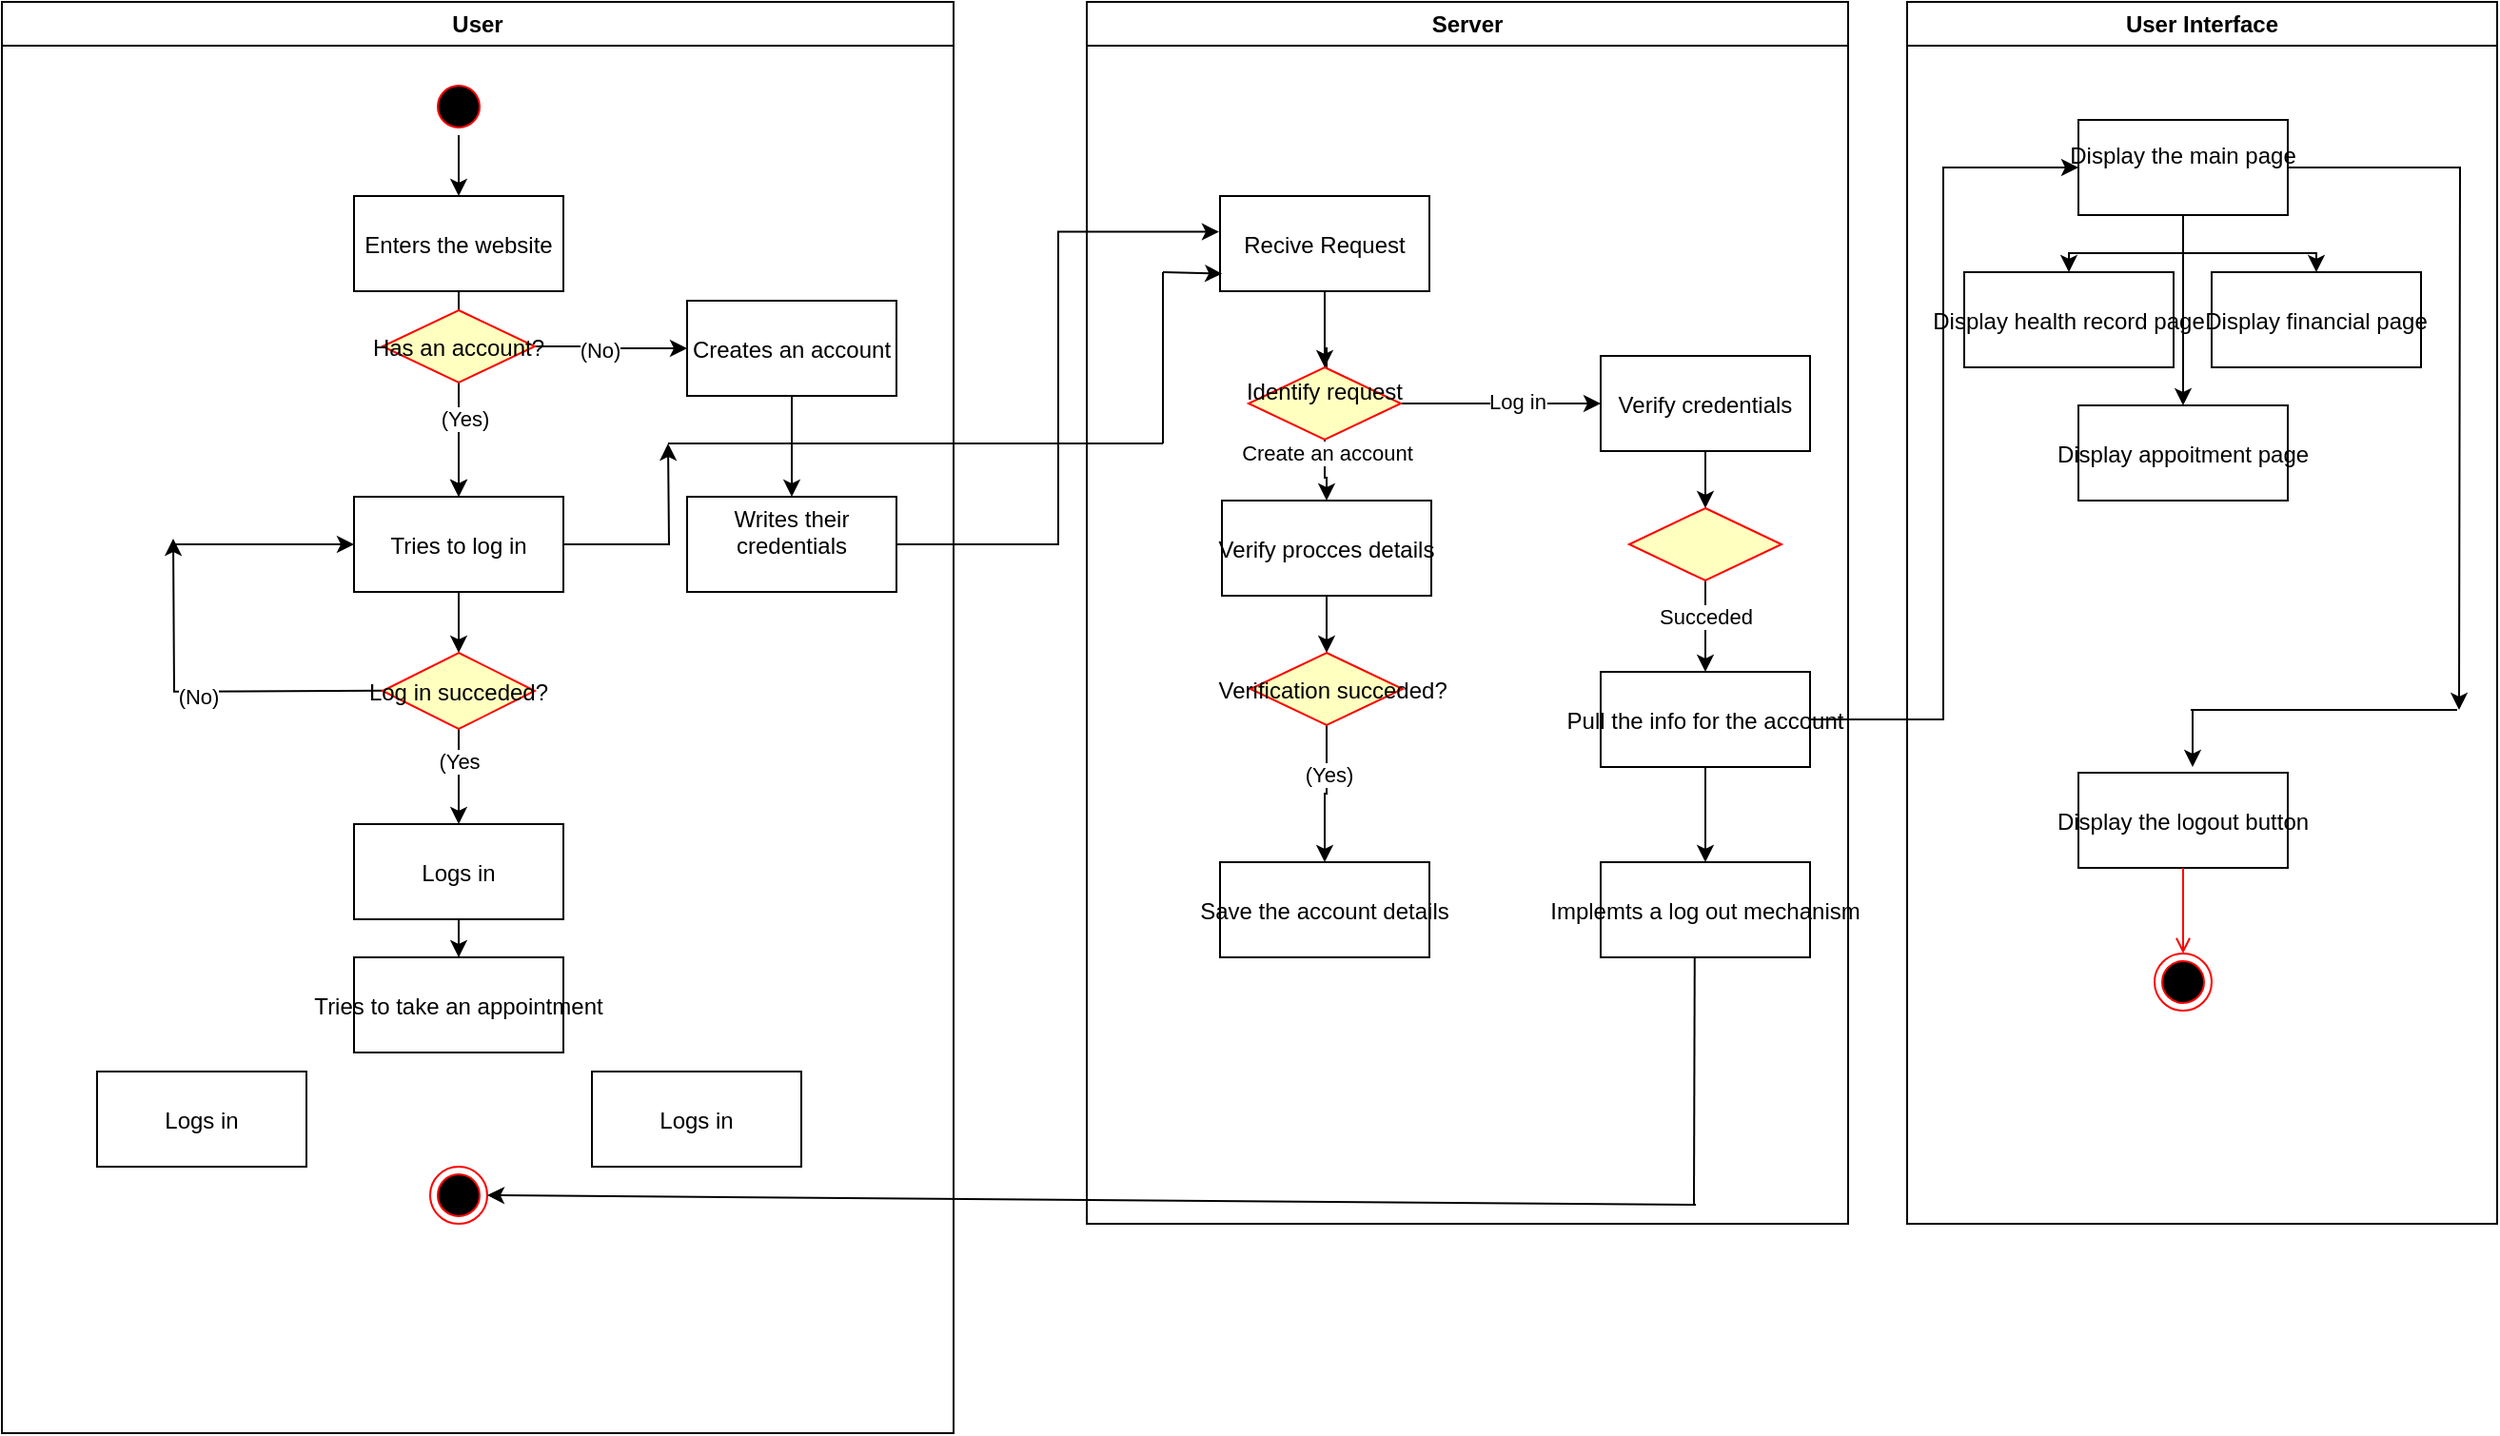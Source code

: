 <mxfile version="22.1.3" type="github" pages="2">
  <diagram name="Page-1" id="e7e014a7-5840-1c2e-5031-d8a46d1fe8dd">
    <mxGraphModel dx="2603" dy="774" grid="1" gridSize="10" guides="1" tooltips="1" connect="1" arrows="1" fold="1" page="1" pageScale="1" pageWidth="1169" pageHeight="826" background="none" math="0" shadow="0">
      <root>
        <mxCell id="0" />
        <mxCell id="1" parent="0" />
        <mxCell id="2" value="User" style="swimlane;whiteSpace=wrap" parent="1" vertex="1">
          <mxGeometry x="-170" y="128" width="500" height="752" as="geometry" />
        </mxCell>
        <mxCell id="_ZR7o_LOtNJtk-iY4hDg-44" style="edgeStyle=orthogonalEdgeStyle;rounded=0;orthogonalLoop=1;jettySize=auto;html=1;entryX=0.5;entryY=0;entryDx=0;entryDy=0;" edge="1" parent="2" source="5" target="_ZR7o_LOtNJtk-iY4hDg-42">
          <mxGeometry relative="1" as="geometry" />
        </mxCell>
        <mxCell id="5" value="" style="ellipse;shape=startState;fillColor=#000000;strokeColor=#ff0000;" parent="2" vertex="1">
          <mxGeometry x="225" y="40" width="30" height="30" as="geometry" />
        </mxCell>
        <mxCell id="_ZR7o_LOtNJtk-iY4hDg-49" value="" style="edgeStyle=orthogonalEdgeStyle;rounded=0;orthogonalLoop=1;jettySize=auto;html=1;" edge="1" parent="2" source="_ZR7o_LOtNJtk-iY4hDg-42" target="_ZR7o_LOtNJtk-iY4hDg-46">
          <mxGeometry relative="1" as="geometry" />
        </mxCell>
        <mxCell id="_ZR7o_LOtNJtk-iY4hDg-42" value="Enters the website" style="" vertex="1" parent="2">
          <mxGeometry x="185" y="102" width="110" height="50" as="geometry" />
        </mxCell>
        <mxCell id="_ZR7o_LOtNJtk-iY4hDg-48" value="" style="edgeStyle=orthogonalEdgeStyle;rounded=0;orthogonalLoop=1;jettySize=auto;html=1;" edge="1" parent="2" source="_ZR7o_LOtNJtk-iY4hDg-45" target="_ZR7o_LOtNJtk-iY4hDg-46">
          <mxGeometry relative="1" as="geometry" />
        </mxCell>
        <mxCell id="_ZR7o_LOtNJtk-iY4hDg-53" value="(Yes)" style="edgeLabel;html=1;align=center;verticalAlign=middle;resizable=0;points=[];" vertex="1" connectable="0" parent="_ZR7o_LOtNJtk-iY4hDg-48">
          <mxGeometry x="-0.381" y="3" relative="1" as="geometry">
            <mxPoint as="offset" />
          </mxGeometry>
        </mxCell>
        <mxCell id="_ZR7o_LOtNJtk-iY4hDg-51" value="" style="edgeStyle=orthogonalEdgeStyle;rounded=0;orthogonalLoop=1;jettySize=auto;html=1;" edge="1" parent="2" source="_ZR7o_LOtNJtk-iY4hDg-45" target="_ZR7o_LOtNJtk-iY4hDg-50">
          <mxGeometry relative="1" as="geometry" />
        </mxCell>
        <mxCell id="_ZR7o_LOtNJtk-iY4hDg-52" value="(No)" style="edgeLabel;html=1;align=center;verticalAlign=middle;resizable=0;points=[];" vertex="1" connectable="0" parent="_ZR7o_LOtNJtk-iY4hDg-51">
          <mxGeometry x="-0.156" y="-2" relative="1" as="geometry">
            <mxPoint as="offset" />
          </mxGeometry>
        </mxCell>
        <mxCell id="_ZR7o_LOtNJtk-iY4hDg-45" value="Has an account?" style="rhombus;fillColor=#ffffc0;strokeColor=#ff0000;" vertex="1" parent="2">
          <mxGeometry x="200" y="162" width="80" height="38" as="geometry" />
        </mxCell>
        <mxCell id="_ZR7o_LOtNJtk-iY4hDg-58" value="" style="edgeStyle=orthogonalEdgeStyle;rounded=0;orthogonalLoop=1;jettySize=auto;html=1;" edge="1" parent="2" source="_ZR7o_LOtNJtk-iY4hDg-46">
          <mxGeometry relative="1" as="geometry">
            <mxPoint x="240.0" y="342" as="targetPoint" />
          </mxGeometry>
        </mxCell>
        <mxCell id="_ZR7o_LOtNJtk-iY4hDg-133" style="edgeStyle=orthogonalEdgeStyle;rounded=0;orthogonalLoop=1;jettySize=auto;html=1;" edge="1" parent="2" source="_ZR7o_LOtNJtk-iY4hDg-46">
          <mxGeometry relative="1" as="geometry">
            <mxPoint x="350" y="232" as="targetPoint" />
          </mxGeometry>
        </mxCell>
        <mxCell id="_ZR7o_LOtNJtk-iY4hDg-46" value="Tries to log in" style="" vertex="1" parent="2">
          <mxGeometry x="185" y="260" width="110" height="50" as="geometry" />
        </mxCell>
        <mxCell id="_ZR7o_LOtNJtk-iY4hDg-55" value="" style="edgeStyle=orthogonalEdgeStyle;rounded=0;orthogonalLoop=1;jettySize=auto;html=1;" edge="1" parent="2" source="_ZR7o_LOtNJtk-iY4hDg-50" target="_ZR7o_LOtNJtk-iY4hDg-54">
          <mxGeometry relative="1" as="geometry" />
        </mxCell>
        <mxCell id="_ZR7o_LOtNJtk-iY4hDg-50" value="Creates an account" style="" vertex="1" parent="2">
          <mxGeometry x="360" y="157" width="110" height="50" as="geometry" />
        </mxCell>
        <mxCell id="_ZR7o_LOtNJtk-iY4hDg-54" value="Writes their &#xa;credentials&#xa;" style="" vertex="1" parent="2">
          <mxGeometry x="360" y="260" width="110" height="50" as="geometry" />
        </mxCell>
        <mxCell id="_ZR7o_LOtNJtk-iY4hDg-76" value="" style="edgeStyle=orthogonalEdgeStyle;rounded=0;orthogonalLoop=1;jettySize=auto;html=1;" edge="1" parent="2">
          <mxGeometry relative="1" as="geometry">
            <mxPoint x="200" y="361.86" as="sourcePoint" />
            <mxPoint x="90" y="282" as="targetPoint" />
          </mxGeometry>
        </mxCell>
        <mxCell id="_ZR7o_LOtNJtk-iY4hDg-77" value="&lt;div&gt;(No)&lt;/div&gt;" style="edgeLabel;html=1;align=center;verticalAlign=middle;resizable=0;points=[];" vertex="1" connectable="0" parent="_ZR7o_LOtNJtk-iY4hDg-76">
          <mxGeometry x="0.022" y="2" relative="1" as="geometry">
            <mxPoint as="offset" />
          </mxGeometry>
        </mxCell>
        <mxCell id="_ZR7o_LOtNJtk-iY4hDg-79" value="" style="edgeStyle=orthogonalEdgeStyle;rounded=0;orthogonalLoop=1;jettySize=auto;html=1;" edge="1" parent="2" source="_ZR7o_LOtNJtk-iY4hDg-56" target="_ZR7o_LOtNJtk-iY4hDg-78">
          <mxGeometry relative="1" as="geometry" />
        </mxCell>
        <mxCell id="_ZR7o_LOtNJtk-iY4hDg-80" value="(Yes" style="edgeLabel;html=1;align=center;verticalAlign=middle;resizable=0;points=[];" vertex="1" connectable="0" parent="_ZR7o_LOtNJtk-iY4hDg-79">
          <mxGeometry x="-0.333" relative="1" as="geometry">
            <mxPoint as="offset" />
          </mxGeometry>
        </mxCell>
        <mxCell id="_ZR7o_LOtNJtk-iY4hDg-56" value="Log in succeded?" style="rhombus;fillColor=#ffffc0;strokeColor=#ff0000;" vertex="1" parent="2">
          <mxGeometry x="200" y="342" width="80" height="40" as="geometry" />
        </mxCell>
        <mxCell id="dsa4blcBaCY40WjxuHyl-46" value="" style="edgeStyle=orthogonalEdgeStyle;rounded=0;orthogonalLoop=1;jettySize=auto;html=1;" edge="1" parent="2" source="_ZR7o_LOtNJtk-iY4hDg-78" target="dsa4blcBaCY40WjxuHyl-43">
          <mxGeometry relative="1" as="geometry" />
        </mxCell>
        <mxCell id="_ZR7o_LOtNJtk-iY4hDg-78" value="Logs in" style="" vertex="1" parent="2">
          <mxGeometry x="185" y="432" width="110" height="50" as="geometry" />
        </mxCell>
        <mxCell id="_ZR7o_LOtNJtk-iY4hDg-88" value="" style="ellipse;shape=endState;fillColor=#000000;strokeColor=#ff0000" vertex="1" parent="2">
          <mxGeometry x="225" y="612" width="30" height="30" as="geometry" />
        </mxCell>
        <mxCell id="dsa4blcBaCY40WjxuHyl-44" value="Logs in" style="" vertex="1" parent="2">
          <mxGeometry x="310" y="562" width="110" height="50" as="geometry" />
        </mxCell>
        <mxCell id="dsa4blcBaCY40WjxuHyl-45" value="Logs in" style="" vertex="1" parent="2">
          <mxGeometry x="50" y="562" width="110" height="50" as="geometry" />
        </mxCell>
        <mxCell id="dsa4blcBaCY40WjxuHyl-43" value="Tries to take an appointment" style="" vertex="1" parent="2">
          <mxGeometry x="185" y="502" width="110" height="50" as="geometry" />
        </mxCell>
        <mxCell id="3" value="Server" style="swimlane;whiteSpace=wrap" parent="1" vertex="1">
          <mxGeometry x="400" y="128" width="400" height="642" as="geometry" />
        </mxCell>
        <mxCell id="_ZR7o_LOtNJtk-iY4hDg-93" value="" style="edgeStyle=orthogonalEdgeStyle;rounded=0;orthogonalLoop=1;jettySize=auto;html=1;" edge="1" parent="3" source="_ZR7o_LOtNJtk-iY4hDg-95">
          <mxGeometry relative="1" as="geometry">
            <mxPoint x="125" y="217" as="targetPoint" />
            <Array as="points">
              <mxPoint x="125" y="182" />
              <mxPoint x="126" y="182" />
              <mxPoint x="126" y="217" />
            </Array>
          </mxGeometry>
        </mxCell>
        <mxCell id="_ZR7o_LOtNJtk-iY4hDg-90" value="Recive Request" style="" vertex="1" parent="3">
          <mxGeometry x="70" y="102" width="110" height="50" as="geometry" />
        </mxCell>
        <mxCell id="_ZR7o_LOtNJtk-iY4hDg-96" value="" style="edgeStyle=orthogonalEdgeStyle;rounded=0;orthogonalLoop=1;jettySize=auto;html=1;" edge="1" parent="3" source="_ZR7o_LOtNJtk-iY4hDg-90" target="_ZR7o_LOtNJtk-iY4hDg-95">
          <mxGeometry relative="1" as="geometry">
            <mxPoint x="515" y="280" as="sourcePoint" />
            <mxPoint x="515" y="345" as="targetPoint" />
            <Array as="points" />
          </mxGeometry>
        </mxCell>
        <mxCell id="_ZR7o_LOtNJtk-iY4hDg-99" value="" style="edgeStyle=orthogonalEdgeStyle;rounded=0;orthogonalLoop=1;jettySize=auto;html=1;" edge="1" parent="3" source="_ZR7o_LOtNJtk-iY4hDg-95" target="_ZR7o_LOtNJtk-iY4hDg-98">
          <mxGeometry relative="1" as="geometry" />
        </mxCell>
        <mxCell id="_ZR7o_LOtNJtk-iY4hDg-101" value="Create an account" style="edgeLabel;html=1;align=center;verticalAlign=middle;resizable=0;points=[];" vertex="1" connectable="0" parent="_ZR7o_LOtNJtk-iY4hDg-99">
          <mxGeometry x="-0.597" y="1" relative="1" as="geometry">
            <mxPoint as="offset" />
          </mxGeometry>
        </mxCell>
        <mxCell id="_ZR7o_LOtNJtk-iY4hDg-100" value="" style="edgeStyle=orthogonalEdgeStyle;rounded=0;orthogonalLoop=1;jettySize=auto;html=1;" edge="1" parent="3" source="_ZR7o_LOtNJtk-iY4hDg-95" target="_ZR7o_LOtNJtk-iY4hDg-97">
          <mxGeometry relative="1" as="geometry" />
        </mxCell>
        <mxCell id="_ZR7o_LOtNJtk-iY4hDg-102" value="&lt;div&gt;Log in&lt;/div&gt;" style="edgeLabel;html=1;align=center;verticalAlign=middle;resizable=0;points=[];" vertex="1" connectable="0" parent="_ZR7o_LOtNJtk-iY4hDg-100">
          <mxGeometry x="0.149" y="1" relative="1" as="geometry">
            <mxPoint as="offset" />
          </mxGeometry>
        </mxCell>
        <mxCell id="_ZR7o_LOtNJtk-iY4hDg-95" value="Identify request&#xa;" style="rhombus;fillColor=#ffffc0;strokeColor=#ff0000;" vertex="1" parent="3">
          <mxGeometry x="85" y="192" width="80" height="38" as="geometry" />
        </mxCell>
        <mxCell id="_ZR7o_LOtNJtk-iY4hDg-110" value="" style="edgeStyle=orthogonalEdgeStyle;rounded=0;orthogonalLoop=1;jettySize=auto;html=1;" edge="1" parent="3" source="_ZR7o_LOtNJtk-iY4hDg-98" target="_ZR7o_LOtNJtk-iY4hDg-109">
          <mxGeometry relative="1" as="geometry" />
        </mxCell>
        <mxCell id="_ZR7o_LOtNJtk-iY4hDg-98" value="Verify procces details" style="" vertex="1" parent="3">
          <mxGeometry x="71" y="262" width="110" height="50" as="geometry" />
        </mxCell>
        <mxCell id="_ZR7o_LOtNJtk-iY4hDg-104" value="" style="edgeStyle=orthogonalEdgeStyle;rounded=0;orthogonalLoop=1;jettySize=auto;html=1;" edge="1" parent="3" source="_ZR7o_LOtNJtk-iY4hDg-97" target="_ZR7o_LOtNJtk-iY4hDg-103">
          <mxGeometry relative="1" as="geometry" />
        </mxCell>
        <mxCell id="_ZR7o_LOtNJtk-iY4hDg-97" value="Verify credentials" style="" vertex="1" parent="3">
          <mxGeometry x="270" y="186" width="110" height="50" as="geometry" />
        </mxCell>
        <mxCell id="_ZR7o_LOtNJtk-iY4hDg-106" value="" style="edgeStyle=orthogonalEdgeStyle;rounded=0;orthogonalLoop=1;jettySize=auto;html=1;" edge="1" parent="3" source="_ZR7o_LOtNJtk-iY4hDg-103" target="_ZR7o_LOtNJtk-iY4hDg-105">
          <mxGeometry relative="1" as="geometry" />
        </mxCell>
        <mxCell id="_ZR7o_LOtNJtk-iY4hDg-107" value="Succeded" style="edgeLabel;html=1;align=center;verticalAlign=middle;resizable=0;points=[];" vertex="1" connectable="0" parent="_ZR7o_LOtNJtk-iY4hDg-106">
          <mxGeometry x="-0.202" relative="1" as="geometry">
            <mxPoint as="offset" />
          </mxGeometry>
        </mxCell>
        <mxCell id="_ZR7o_LOtNJtk-iY4hDg-103" value="" style="rhombus;fillColor=#ffffc0;strokeColor=#ff0000;" vertex="1" parent="3">
          <mxGeometry x="285" y="266" width="80" height="38" as="geometry" />
        </mxCell>
        <mxCell id="_ZR7o_LOtNJtk-iY4hDg-147" value="" style="edgeStyle=orthogonalEdgeStyle;rounded=0;orthogonalLoop=1;jettySize=auto;html=1;" edge="1" parent="3" source="_ZR7o_LOtNJtk-iY4hDg-105" target="_ZR7o_LOtNJtk-iY4hDg-146">
          <mxGeometry relative="1" as="geometry" />
        </mxCell>
        <mxCell id="_ZR7o_LOtNJtk-iY4hDg-105" value="Pull the info for the account" style="" vertex="1" parent="3">
          <mxGeometry x="270" y="352" width="110" height="50" as="geometry" />
        </mxCell>
        <mxCell id="_ZR7o_LOtNJtk-iY4hDg-108" value="Save the account details" style="" vertex="1" parent="3">
          <mxGeometry x="70" y="452" width="110" height="50" as="geometry" />
        </mxCell>
        <mxCell id="_ZR7o_LOtNJtk-iY4hDg-111" value="" style="edgeStyle=orthogonalEdgeStyle;rounded=0;orthogonalLoop=1;jettySize=auto;html=1;" edge="1" parent="3" source="_ZR7o_LOtNJtk-iY4hDg-109" target="_ZR7o_LOtNJtk-iY4hDg-108">
          <mxGeometry relative="1" as="geometry" />
        </mxCell>
        <mxCell id="_ZR7o_LOtNJtk-iY4hDg-112" value="(Yes)" style="edgeLabel;html=1;align=center;verticalAlign=middle;resizable=0;points=[];" vertex="1" connectable="0" parent="_ZR7o_LOtNJtk-iY4hDg-111">
          <mxGeometry x="-0.283" y="1" relative="1" as="geometry">
            <mxPoint as="offset" />
          </mxGeometry>
        </mxCell>
        <mxCell id="_ZR7o_LOtNJtk-iY4hDg-109" value="  Verification succeded?" style="rhombus;fillColor=#ffffc0;strokeColor=#ff0000;" vertex="1" parent="3">
          <mxGeometry x="86" y="342" width="80" height="38" as="geometry" />
        </mxCell>
        <mxCell id="_ZR7o_LOtNJtk-iY4hDg-146" value="Implemts a log out mechanism" style="" vertex="1" parent="3">
          <mxGeometry x="270" y="452" width="110" height="50" as="geometry" />
        </mxCell>
        <mxCell id="4" value="User Interface" style="swimlane;whiteSpace=wrap" parent="1" vertex="1">
          <mxGeometry x="831" y="128" width="310" height="642" as="geometry" />
        </mxCell>
        <mxCell id="33" value="Display the logout button" style="" parent="4" vertex="1">
          <mxGeometry x="90" y="405" width="110" height="50" as="geometry" />
        </mxCell>
        <mxCell id="38" value="" style="ellipse;shape=endState;fillColor=#000000;strokeColor=#ff0000" parent="4" vertex="1">
          <mxGeometry x="130" y="500" width="30" height="30" as="geometry" />
        </mxCell>
        <mxCell id="39" value="" style="endArrow=open;strokeColor=#FF0000;endFill=1;rounded=0" parent="4" source="33" target="38" edge="1">
          <mxGeometry relative="1" as="geometry" />
        </mxCell>
        <mxCell id="_ZR7o_LOtNJtk-iY4hDg-123" style="edgeStyle=orthogonalEdgeStyle;rounded=0;orthogonalLoop=1;jettySize=auto;html=1;entryX=0.5;entryY=0;entryDx=0;entryDy=0;" edge="1" parent="4" source="_ZR7o_LOtNJtk-iY4hDg-113" target="_ZR7o_LOtNJtk-iY4hDg-118">
          <mxGeometry relative="1" as="geometry" />
        </mxCell>
        <mxCell id="_ZR7o_LOtNJtk-iY4hDg-126" style="edgeStyle=orthogonalEdgeStyle;rounded=0;orthogonalLoop=1;jettySize=auto;html=1;entryX=0.5;entryY=0;entryDx=0;entryDy=0;" edge="1" parent="4" source="_ZR7o_LOtNJtk-iY4hDg-113" target="_ZR7o_LOtNJtk-iY4hDg-120">
          <mxGeometry relative="1" as="geometry" />
        </mxCell>
        <mxCell id="_ZR7o_LOtNJtk-iY4hDg-128" style="edgeStyle=orthogonalEdgeStyle;rounded=0;orthogonalLoop=1;jettySize=auto;html=1;entryX=0.5;entryY=0;entryDx=0;entryDy=0;" edge="1" parent="4" source="_ZR7o_LOtNJtk-iY4hDg-113" target="_ZR7o_LOtNJtk-iY4hDg-119">
          <mxGeometry relative="1" as="geometry" />
        </mxCell>
        <mxCell id="_ZR7o_LOtNJtk-iY4hDg-140" style="edgeStyle=orthogonalEdgeStyle;rounded=0;orthogonalLoop=1;jettySize=auto;html=1;" edge="1" parent="4" source="_ZR7o_LOtNJtk-iY4hDg-113">
          <mxGeometry relative="1" as="geometry">
            <mxPoint x="290" y="372" as="targetPoint" />
          </mxGeometry>
        </mxCell>
        <mxCell id="_ZR7o_LOtNJtk-iY4hDg-113" value="Display the main page&#xa;" style="" vertex="1" parent="4">
          <mxGeometry x="90" y="62" width="110" height="50" as="geometry" />
        </mxCell>
        <mxCell id="_ZR7o_LOtNJtk-iY4hDg-118" value="Display health record page" style="" vertex="1" parent="4">
          <mxGeometry x="30" y="142" width="110" height="50" as="geometry" />
        </mxCell>
        <mxCell id="_ZR7o_LOtNJtk-iY4hDg-119" value="Display appoitment page" style="" vertex="1" parent="4">
          <mxGeometry x="90" y="212" width="110" height="50" as="geometry" />
        </mxCell>
        <mxCell id="_ZR7o_LOtNJtk-iY4hDg-120" value="Display financial page" style="" vertex="1" parent="4">
          <mxGeometry x="160" y="142" width="110" height="50" as="geometry" />
        </mxCell>
        <mxCell id="_ZR7o_LOtNJtk-iY4hDg-142" value="" style="endArrow=classic;html=1;rounded=0;" edge="1" parent="4">
          <mxGeometry width="50" height="50" relative="1" as="geometry">
            <mxPoint x="150" y="372" as="sourcePoint" />
            <mxPoint x="150" y="402" as="targetPoint" />
          </mxGeometry>
        </mxCell>
        <mxCell id="_ZR7o_LOtNJtk-iY4hDg-86" value="" style="endArrow=classic;html=1;rounded=0;entryX=0;entryY=0.5;entryDx=0;entryDy=0;" edge="1" parent="1" target="_ZR7o_LOtNJtk-iY4hDg-46">
          <mxGeometry width="50" height="50" relative="1" as="geometry">
            <mxPoint x="-80" y="413" as="sourcePoint" />
            <mxPoint x="10" y="410" as="targetPoint" />
          </mxGeometry>
        </mxCell>
        <mxCell id="_ZR7o_LOtNJtk-iY4hDg-114" style="edgeStyle=orthogonalEdgeStyle;rounded=0;orthogonalLoop=1;jettySize=auto;html=1;entryX=0;entryY=0.5;entryDx=0;entryDy=0;" edge="1" parent="1" source="_ZR7o_LOtNJtk-iY4hDg-105" target="_ZR7o_LOtNJtk-iY4hDg-113">
          <mxGeometry relative="1" as="geometry">
            <Array as="points">
              <mxPoint x="850" y="505" />
              <mxPoint x="850" y="215" />
            </Array>
          </mxGeometry>
        </mxCell>
        <mxCell id="_ZR7o_LOtNJtk-iY4hDg-135" value="" style="endArrow=none;html=1;rounded=0;" edge="1" parent="1">
          <mxGeometry width="50" height="50" relative="1" as="geometry">
            <mxPoint x="180" y="360" as="sourcePoint" />
            <mxPoint x="440" y="360" as="targetPoint" />
            <Array as="points">
              <mxPoint x="270" y="360" />
            </Array>
          </mxGeometry>
        </mxCell>
        <mxCell id="_ZR7o_LOtNJtk-iY4hDg-138" value="" style="endArrow=none;html=1;rounded=0;" edge="1" parent="1">
          <mxGeometry width="50" height="50" relative="1" as="geometry">
            <mxPoint x="440" y="360" as="sourcePoint" />
            <mxPoint x="440" y="270" as="targetPoint" />
          </mxGeometry>
        </mxCell>
        <mxCell id="_ZR7o_LOtNJtk-iY4hDg-139" value="" style="endArrow=classic;html=1;rounded=0;entryX=0.01;entryY=0.817;entryDx=0;entryDy=0;entryPerimeter=0;" edge="1" parent="1" target="_ZR7o_LOtNJtk-iY4hDg-90">
          <mxGeometry width="50" height="50" relative="1" as="geometry">
            <mxPoint x="440" y="270" as="sourcePoint" />
            <mxPoint x="380" y="290" as="targetPoint" />
          </mxGeometry>
        </mxCell>
        <mxCell id="_ZR7o_LOtNJtk-iY4hDg-144" value="" style="endArrow=none;html=1;rounded=0;" edge="1" parent="1">
          <mxGeometry width="50" height="50" relative="1" as="geometry">
            <mxPoint x="980" y="500" as="sourcePoint" />
            <mxPoint x="1120" y="500" as="targetPoint" />
          </mxGeometry>
        </mxCell>
        <mxCell id="_ZR7o_LOtNJtk-iY4hDg-150" value="" style="endArrow=classic;html=1;rounded=0;entryX=1;entryY=0.5;entryDx=0;entryDy=0;" edge="1" parent="1" target="_ZR7o_LOtNJtk-iY4hDg-88">
          <mxGeometry width="50" height="50" relative="1" as="geometry">
            <mxPoint x="720" y="760" as="sourcePoint" />
            <mxPoint x="430" y="530" as="targetPoint" />
          </mxGeometry>
        </mxCell>
        <mxCell id="_ZR7o_LOtNJtk-iY4hDg-153" value="" style="endArrow=none;html=1;rounded=0;entryX=0.449;entryY=1.006;entryDx=0;entryDy=0;entryPerimeter=0;" edge="1" parent="1" target="_ZR7o_LOtNJtk-iY4hDg-146">
          <mxGeometry width="50" height="50" relative="1" as="geometry">
            <mxPoint x="719" y="760" as="sourcePoint" />
            <mxPoint x="720" y="650" as="targetPoint" />
          </mxGeometry>
        </mxCell>
        <mxCell id="dsa4blcBaCY40WjxuHyl-42" style="edgeStyle=orthogonalEdgeStyle;rounded=0;orthogonalLoop=1;jettySize=auto;html=1;entryX=-0.005;entryY=0.376;entryDx=0;entryDy=0;entryPerimeter=0;" edge="1" parent="1" source="_ZR7o_LOtNJtk-iY4hDg-54" target="_ZR7o_LOtNJtk-iY4hDg-90">
          <mxGeometry relative="1" as="geometry" />
        </mxCell>
      </root>
    </mxGraphModel>
  </diagram>
  <diagram id="IeDJDjDIg-jKtfpZ8xMo" name="Page-2">
    <mxGraphModel dx="1816" dy="534" grid="1" gridSize="10" guides="1" tooltips="1" connect="1" arrows="1" fold="1" page="1" pageScale="1" pageWidth="827" pageHeight="1169" math="0" shadow="0">
      <root>
        <mxCell id="0" />
        <mxCell id="1" parent="0" />
        <mxCell id="9gTfof_YjJL4uYp0l1d6-1" value="User" style="swimlane;whiteSpace=wrap" vertex="1" parent="1">
          <mxGeometry x="-260" y="128" width="500" height="572" as="geometry" />
        </mxCell>
        <mxCell id="9gTfof_YjJL4uYp0l1d6-2" style="edgeStyle=orthogonalEdgeStyle;rounded=0;orthogonalLoop=1;jettySize=auto;html=1;entryX=0.5;entryY=0;entryDx=0;entryDy=0;" edge="1" parent="9gTfof_YjJL4uYp0l1d6-1" source="9gTfof_YjJL4uYp0l1d6-3" target="9gTfof_YjJL4uYp0l1d6-5">
          <mxGeometry relative="1" as="geometry" />
        </mxCell>
        <mxCell id="9gTfof_YjJL4uYp0l1d6-3" value="" style="ellipse;shape=startState;fillColor=#000000;strokeColor=#ff0000;" vertex="1" parent="9gTfof_YjJL4uYp0l1d6-1">
          <mxGeometry x="225" y="40" width="30" height="30" as="geometry" />
        </mxCell>
        <mxCell id="9gTfof_YjJL4uYp0l1d6-4" value="" style="edgeStyle=orthogonalEdgeStyle;rounded=0;orthogonalLoop=1;jettySize=auto;html=1;" edge="1" parent="9gTfof_YjJL4uYp0l1d6-1" source="9gTfof_YjJL4uYp0l1d6-5" target="9gTfof_YjJL4uYp0l1d6-13">
          <mxGeometry relative="1" as="geometry" />
        </mxCell>
        <mxCell id="9gTfof_YjJL4uYp0l1d6-5" value="Enters the website" style="" vertex="1" parent="9gTfof_YjJL4uYp0l1d6-1">
          <mxGeometry x="185" y="102" width="110" height="50" as="geometry" />
        </mxCell>
        <mxCell id="9gTfof_YjJL4uYp0l1d6-6" value="" style="edgeStyle=orthogonalEdgeStyle;rounded=0;orthogonalLoop=1;jettySize=auto;html=1;" edge="1" parent="9gTfof_YjJL4uYp0l1d6-1" source="9gTfof_YjJL4uYp0l1d6-10" target="9gTfof_YjJL4uYp0l1d6-13">
          <mxGeometry relative="1" as="geometry" />
        </mxCell>
        <mxCell id="9gTfof_YjJL4uYp0l1d6-7" value="(Yes)" style="edgeLabel;html=1;align=center;verticalAlign=middle;resizable=0;points=[];" vertex="1" connectable="0" parent="9gTfof_YjJL4uYp0l1d6-6">
          <mxGeometry x="-0.381" y="3" relative="1" as="geometry">
            <mxPoint as="offset" />
          </mxGeometry>
        </mxCell>
        <mxCell id="9gTfof_YjJL4uYp0l1d6-8" value="" style="edgeStyle=orthogonalEdgeStyle;rounded=0;orthogonalLoop=1;jettySize=auto;html=1;" edge="1" parent="9gTfof_YjJL4uYp0l1d6-1" source="9gTfof_YjJL4uYp0l1d6-10" target="9gTfof_YjJL4uYp0l1d6-15">
          <mxGeometry relative="1" as="geometry" />
        </mxCell>
        <mxCell id="9gTfof_YjJL4uYp0l1d6-9" value="(No)" style="edgeLabel;html=1;align=center;verticalAlign=middle;resizable=0;points=[];" vertex="1" connectable="0" parent="9gTfof_YjJL4uYp0l1d6-8">
          <mxGeometry x="-0.156" y="-2" relative="1" as="geometry">
            <mxPoint as="offset" />
          </mxGeometry>
        </mxCell>
        <mxCell id="9gTfof_YjJL4uYp0l1d6-10" value="Has an account?" style="rhombus;fillColor=#ffffc0;strokeColor=#ff0000;" vertex="1" parent="9gTfof_YjJL4uYp0l1d6-1">
          <mxGeometry x="200" y="162" width="80" height="38" as="geometry" />
        </mxCell>
        <mxCell id="9gTfof_YjJL4uYp0l1d6-11" value="" style="edgeStyle=orthogonalEdgeStyle;rounded=0;orthogonalLoop=1;jettySize=auto;html=1;" edge="1" parent="9gTfof_YjJL4uYp0l1d6-1" source="9gTfof_YjJL4uYp0l1d6-13">
          <mxGeometry relative="1" as="geometry">
            <mxPoint x="240.0" y="342" as="targetPoint" />
          </mxGeometry>
        </mxCell>
        <mxCell id="9gTfof_YjJL4uYp0l1d6-12" style="edgeStyle=orthogonalEdgeStyle;rounded=0;orthogonalLoop=1;jettySize=auto;html=1;" edge="1" parent="9gTfof_YjJL4uYp0l1d6-1" source="9gTfof_YjJL4uYp0l1d6-13">
          <mxGeometry relative="1" as="geometry">
            <mxPoint x="350" y="232" as="targetPoint" />
          </mxGeometry>
        </mxCell>
        <mxCell id="9gTfof_YjJL4uYp0l1d6-13" value="Tries to log in" style="" vertex="1" parent="9gTfof_YjJL4uYp0l1d6-1">
          <mxGeometry x="185" y="260" width="110" height="50" as="geometry" />
        </mxCell>
        <mxCell id="9gTfof_YjJL4uYp0l1d6-14" value="" style="edgeStyle=orthogonalEdgeStyle;rounded=0;orthogonalLoop=1;jettySize=auto;html=1;" edge="1" parent="9gTfof_YjJL4uYp0l1d6-1" source="9gTfof_YjJL4uYp0l1d6-15" target="9gTfof_YjJL4uYp0l1d6-16">
          <mxGeometry relative="1" as="geometry" />
        </mxCell>
        <mxCell id="9gTfof_YjJL4uYp0l1d6-15" value="Creates an account" style="" vertex="1" parent="9gTfof_YjJL4uYp0l1d6-1">
          <mxGeometry x="360" y="157" width="110" height="50" as="geometry" />
        </mxCell>
        <mxCell id="9gTfof_YjJL4uYp0l1d6-16" value="Writes their &#xa;credentials&#xa;" style="" vertex="1" parent="9gTfof_YjJL4uYp0l1d6-1">
          <mxGeometry x="360" y="260" width="110" height="50" as="geometry" />
        </mxCell>
        <mxCell id="9gTfof_YjJL4uYp0l1d6-17" value="" style="edgeStyle=orthogonalEdgeStyle;rounded=0;orthogonalLoop=1;jettySize=auto;html=1;" edge="1" parent="9gTfof_YjJL4uYp0l1d6-1">
          <mxGeometry relative="1" as="geometry">
            <mxPoint x="200" y="361.86" as="sourcePoint" />
            <mxPoint x="90" y="282" as="targetPoint" />
          </mxGeometry>
        </mxCell>
        <mxCell id="9gTfof_YjJL4uYp0l1d6-18" value="&lt;div&gt;(No)&lt;/div&gt;" style="edgeLabel;html=1;align=center;verticalAlign=middle;resizable=0;points=[];" vertex="1" connectable="0" parent="9gTfof_YjJL4uYp0l1d6-17">
          <mxGeometry x="0.022" y="2" relative="1" as="geometry">
            <mxPoint as="offset" />
          </mxGeometry>
        </mxCell>
        <mxCell id="9gTfof_YjJL4uYp0l1d6-19" value="" style="edgeStyle=orthogonalEdgeStyle;rounded=0;orthogonalLoop=1;jettySize=auto;html=1;" edge="1" parent="9gTfof_YjJL4uYp0l1d6-1" source="9gTfof_YjJL4uYp0l1d6-21" target="9gTfof_YjJL4uYp0l1d6-24">
          <mxGeometry relative="1" as="geometry" />
        </mxCell>
        <mxCell id="9gTfof_YjJL4uYp0l1d6-20" value="(Yes" style="edgeLabel;html=1;align=center;verticalAlign=middle;resizable=0;points=[];" vertex="1" connectable="0" parent="9gTfof_YjJL4uYp0l1d6-19">
          <mxGeometry x="-0.333" relative="1" as="geometry">
            <mxPoint as="offset" />
          </mxGeometry>
        </mxCell>
        <mxCell id="9gTfof_YjJL4uYp0l1d6-21" value="Log in succeded?" style="rhombus;fillColor=#ffffc0;strokeColor=#ff0000;" vertex="1" parent="9gTfof_YjJL4uYp0l1d6-1">
          <mxGeometry x="200" y="342" width="80" height="40" as="geometry" />
        </mxCell>
        <mxCell id="9gTfof_YjJL4uYp0l1d6-22" value="" style="edgeStyle=orthogonalEdgeStyle;rounded=0;orthogonalLoop=1;jettySize=auto;html=1;" edge="1" parent="9gTfof_YjJL4uYp0l1d6-1" source="9gTfof_YjJL4uYp0l1d6-24" target="9gTfof_YjJL4uYp0l1d6-25">
          <mxGeometry relative="1" as="geometry" />
        </mxCell>
        <mxCell id="9gTfof_YjJL4uYp0l1d6-23" value="Logs Out" style="edgeLabel;html=1;align=center;verticalAlign=middle;resizable=0;points=[];" vertex="1" connectable="0" parent="9gTfof_YjJL4uYp0l1d6-22">
          <mxGeometry x="-0.167" y="3" relative="1" as="geometry">
            <mxPoint as="offset" />
          </mxGeometry>
        </mxCell>
        <mxCell id="9gTfof_YjJL4uYp0l1d6-24" value="Logs in" style="" vertex="1" parent="9gTfof_YjJL4uYp0l1d6-1">
          <mxGeometry x="185" y="432" width="110" height="50" as="geometry" />
        </mxCell>
        <mxCell id="9gTfof_YjJL4uYp0l1d6-25" value="" style="ellipse;shape=endState;fillColor=#000000;strokeColor=#ff0000" vertex="1" parent="9gTfof_YjJL4uYp0l1d6-1">
          <mxGeometry x="225" y="532" width="30" height="30" as="geometry" />
        </mxCell>
        <mxCell id="9gTfof_YjJL4uYp0l1d6-26" value="Server" style="swimlane;whiteSpace=wrap" vertex="1" parent="1">
          <mxGeometry x="310" y="128" width="400" height="570" as="geometry" />
        </mxCell>
        <mxCell id="9gTfof_YjJL4uYp0l1d6-27" value="" style="edgeStyle=orthogonalEdgeStyle;rounded=0;orthogonalLoop=1;jettySize=auto;html=1;" edge="1" parent="9gTfof_YjJL4uYp0l1d6-26" source="9gTfof_YjJL4uYp0l1d6-34">
          <mxGeometry relative="1" as="geometry">
            <mxPoint x="125" y="217" as="targetPoint" />
            <Array as="points">
              <mxPoint x="125" y="182" />
              <mxPoint x="126" y="182" />
              <mxPoint x="126" y="217" />
            </Array>
          </mxGeometry>
        </mxCell>
        <mxCell id="9gTfof_YjJL4uYp0l1d6-28" value="Recive Request" style="" vertex="1" parent="9gTfof_YjJL4uYp0l1d6-26">
          <mxGeometry x="70" y="102" width="110" height="50" as="geometry" />
        </mxCell>
        <mxCell id="9gTfof_YjJL4uYp0l1d6-29" value="" style="edgeStyle=orthogonalEdgeStyle;rounded=0;orthogonalLoop=1;jettySize=auto;html=1;" edge="1" parent="9gTfof_YjJL4uYp0l1d6-26" source="9gTfof_YjJL4uYp0l1d6-28" target="9gTfof_YjJL4uYp0l1d6-34">
          <mxGeometry relative="1" as="geometry">
            <mxPoint x="515" y="280" as="sourcePoint" />
            <mxPoint x="515" y="345" as="targetPoint" />
            <Array as="points" />
          </mxGeometry>
        </mxCell>
        <mxCell id="9gTfof_YjJL4uYp0l1d6-30" value="" style="edgeStyle=orthogonalEdgeStyle;rounded=0;orthogonalLoop=1;jettySize=auto;html=1;" edge="1" parent="9gTfof_YjJL4uYp0l1d6-26" source="9gTfof_YjJL4uYp0l1d6-34" target="9gTfof_YjJL4uYp0l1d6-36">
          <mxGeometry relative="1" as="geometry" />
        </mxCell>
        <mxCell id="9gTfof_YjJL4uYp0l1d6-31" value="Create an account" style="edgeLabel;html=1;align=center;verticalAlign=middle;resizable=0;points=[];" vertex="1" connectable="0" parent="9gTfof_YjJL4uYp0l1d6-30">
          <mxGeometry x="-0.597" y="1" relative="1" as="geometry">
            <mxPoint as="offset" />
          </mxGeometry>
        </mxCell>
        <mxCell id="9gTfof_YjJL4uYp0l1d6-32" value="" style="edgeStyle=orthogonalEdgeStyle;rounded=0;orthogonalLoop=1;jettySize=auto;html=1;" edge="1" parent="9gTfof_YjJL4uYp0l1d6-26" source="9gTfof_YjJL4uYp0l1d6-34" target="9gTfof_YjJL4uYp0l1d6-38">
          <mxGeometry relative="1" as="geometry" />
        </mxCell>
        <mxCell id="9gTfof_YjJL4uYp0l1d6-33" value="&lt;div&gt;Log in&lt;/div&gt;" style="edgeLabel;html=1;align=center;verticalAlign=middle;resizable=0;points=[];" vertex="1" connectable="0" parent="9gTfof_YjJL4uYp0l1d6-32">
          <mxGeometry x="0.149" y="1" relative="1" as="geometry">
            <mxPoint as="offset" />
          </mxGeometry>
        </mxCell>
        <mxCell id="9gTfof_YjJL4uYp0l1d6-34" value="Identify request&#xa;" style="rhombus;fillColor=#ffffc0;strokeColor=#ff0000;" vertex="1" parent="9gTfof_YjJL4uYp0l1d6-26">
          <mxGeometry x="85" y="192" width="80" height="38" as="geometry" />
        </mxCell>
        <mxCell id="9gTfof_YjJL4uYp0l1d6-35" value="" style="edgeStyle=orthogonalEdgeStyle;rounded=0;orthogonalLoop=1;jettySize=auto;html=1;" edge="1" parent="9gTfof_YjJL4uYp0l1d6-26" source="9gTfof_YjJL4uYp0l1d6-36" target="9gTfof_YjJL4uYp0l1d6-47">
          <mxGeometry relative="1" as="geometry" />
        </mxCell>
        <mxCell id="9gTfof_YjJL4uYp0l1d6-36" value="Verify procces details" style="" vertex="1" parent="9gTfof_YjJL4uYp0l1d6-26">
          <mxGeometry x="71" y="262" width="110" height="50" as="geometry" />
        </mxCell>
        <mxCell id="9gTfof_YjJL4uYp0l1d6-37" value="" style="edgeStyle=orthogonalEdgeStyle;rounded=0;orthogonalLoop=1;jettySize=auto;html=1;" edge="1" parent="9gTfof_YjJL4uYp0l1d6-26" source="9gTfof_YjJL4uYp0l1d6-38" target="9gTfof_YjJL4uYp0l1d6-41">
          <mxGeometry relative="1" as="geometry" />
        </mxCell>
        <mxCell id="9gTfof_YjJL4uYp0l1d6-38" value="Verify credentials" style="" vertex="1" parent="9gTfof_YjJL4uYp0l1d6-26">
          <mxGeometry x="270" y="186" width="110" height="50" as="geometry" />
        </mxCell>
        <mxCell id="9gTfof_YjJL4uYp0l1d6-39" value="" style="edgeStyle=orthogonalEdgeStyle;rounded=0;orthogonalLoop=1;jettySize=auto;html=1;" edge="1" parent="9gTfof_YjJL4uYp0l1d6-26" source="9gTfof_YjJL4uYp0l1d6-41" target="9gTfof_YjJL4uYp0l1d6-43">
          <mxGeometry relative="1" as="geometry" />
        </mxCell>
        <mxCell id="9gTfof_YjJL4uYp0l1d6-40" value="Succeded" style="edgeLabel;html=1;align=center;verticalAlign=middle;resizable=0;points=[];" vertex="1" connectable="0" parent="9gTfof_YjJL4uYp0l1d6-39">
          <mxGeometry x="-0.202" relative="1" as="geometry">
            <mxPoint as="offset" />
          </mxGeometry>
        </mxCell>
        <mxCell id="9gTfof_YjJL4uYp0l1d6-41" value="" style="rhombus;fillColor=#ffffc0;strokeColor=#ff0000;" vertex="1" parent="9gTfof_YjJL4uYp0l1d6-26">
          <mxGeometry x="285" y="266" width="80" height="38" as="geometry" />
        </mxCell>
        <mxCell id="9gTfof_YjJL4uYp0l1d6-42" value="" style="edgeStyle=orthogonalEdgeStyle;rounded=0;orthogonalLoop=1;jettySize=auto;html=1;" edge="1" parent="9gTfof_YjJL4uYp0l1d6-26" source="9gTfof_YjJL4uYp0l1d6-43" target="9gTfof_YjJL4uYp0l1d6-48">
          <mxGeometry relative="1" as="geometry" />
        </mxCell>
        <mxCell id="9gTfof_YjJL4uYp0l1d6-43" value="Pull the info for the account" style="" vertex="1" parent="9gTfof_YjJL4uYp0l1d6-26">
          <mxGeometry x="270" y="352" width="110" height="50" as="geometry" />
        </mxCell>
        <mxCell id="9gTfof_YjJL4uYp0l1d6-44" value="Save the account details" style="" vertex="1" parent="9gTfof_YjJL4uYp0l1d6-26">
          <mxGeometry x="70" y="452" width="110" height="50" as="geometry" />
        </mxCell>
        <mxCell id="9gTfof_YjJL4uYp0l1d6-45" value="" style="edgeStyle=orthogonalEdgeStyle;rounded=0;orthogonalLoop=1;jettySize=auto;html=1;" edge="1" parent="9gTfof_YjJL4uYp0l1d6-26" source="9gTfof_YjJL4uYp0l1d6-47" target="9gTfof_YjJL4uYp0l1d6-44">
          <mxGeometry relative="1" as="geometry" />
        </mxCell>
        <mxCell id="9gTfof_YjJL4uYp0l1d6-46" value="(Yes)" style="edgeLabel;html=1;align=center;verticalAlign=middle;resizable=0;points=[];" vertex="1" connectable="0" parent="9gTfof_YjJL4uYp0l1d6-45">
          <mxGeometry x="-0.283" y="1" relative="1" as="geometry">
            <mxPoint as="offset" />
          </mxGeometry>
        </mxCell>
        <mxCell id="9gTfof_YjJL4uYp0l1d6-47" value="  Verification succeded?" style="rhombus;fillColor=#ffffc0;strokeColor=#ff0000;" vertex="1" parent="9gTfof_YjJL4uYp0l1d6-26">
          <mxGeometry x="86" y="342" width="80" height="38" as="geometry" />
        </mxCell>
        <mxCell id="9gTfof_YjJL4uYp0l1d6-48" value="Implemts a log out mechanism" style="" vertex="1" parent="9gTfof_YjJL4uYp0l1d6-26">
          <mxGeometry x="270" y="452" width="110" height="50" as="geometry" />
        </mxCell>
        <mxCell id="9gTfof_YjJL4uYp0l1d6-49" value="User Interface" style="swimlane;whiteSpace=wrap" vertex="1" parent="1">
          <mxGeometry x="740" y="128" width="310" height="570" as="geometry" />
        </mxCell>
        <mxCell id="9gTfof_YjJL4uYp0l1d6-50" value="Display the logout button" style="" vertex="1" parent="9gTfof_YjJL4uYp0l1d6-49">
          <mxGeometry x="90" y="405" width="110" height="50" as="geometry" />
        </mxCell>
        <mxCell id="9gTfof_YjJL4uYp0l1d6-51" value="" style="ellipse;shape=endState;fillColor=#000000;strokeColor=#ff0000" vertex="1" parent="9gTfof_YjJL4uYp0l1d6-49">
          <mxGeometry x="130" y="500" width="30" height="30" as="geometry" />
        </mxCell>
        <mxCell id="9gTfof_YjJL4uYp0l1d6-52" value="" style="endArrow=open;strokeColor=#FF0000;endFill=1;rounded=0" edge="1" parent="9gTfof_YjJL4uYp0l1d6-49" source="9gTfof_YjJL4uYp0l1d6-50" target="9gTfof_YjJL4uYp0l1d6-51">
          <mxGeometry relative="1" as="geometry" />
        </mxCell>
        <mxCell id="9gTfof_YjJL4uYp0l1d6-53" style="edgeStyle=orthogonalEdgeStyle;rounded=0;orthogonalLoop=1;jettySize=auto;html=1;entryX=0.5;entryY=0;entryDx=0;entryDy=0;" edge="1" parent="9gTfof_YjJL4uYp0l1d6-49" source="9gTfof_YjJL4uYp0l1d6-57" target="9gTfof_YjJL4uYp0l1d6-58">
          <mxGeometry relative="1" as="geometry" />
        </mxCell>
        <mxCell id="9gTfof_YjJL4uYp0l1d6-54" style="edgeStyle=orthogonalEdgeStyle;rounded=0;orthogonalLoop=1;jettySize=auto;html=1;entryX=0.5;entryY=0;entryDx=0;entryDy=0;" edge="1" parent="9gTfof_YjJL4uYp0l1d6-49" source="9gTfof_YjJL4uYp0l1d6-57" target="9gTfof_YjJL4uYp0l1d6-60">
          <mxGeometry relative="1" as="geometry" />
        </mxCell>
        <mxCell id="9gTfof_YjJL4uYp0l1d6-55" style="edgeStyle=orthogonalEdgeStyle;rounded=0;orthogonalLoop=1;jettySize=auto;html=1;entryX=0.5;entryY=0;entryDx=0;entryDy=0;" edge="1" parent="9gTfof_YjJL4uYp0l1d6-49" source="9gTfof_YjJL4uYp0l1d6-57" target="9gTfof_YjJL4uYp0l1d6-59">
          <mxGeometry relative="1" as="geometry" />
        </mxCell>
        <mxCell id="9gTfof_YjJL4uYp0l1d6-56" style="edgeStyle=orthogonalEdgeStyle;rounded=0;orthogonalLoop=1;jettySize=auto;html=1;" edge="1" parent="9gTfof_YjJL4uYp0l1d6-49" source="9gTfof_YjJL4uYp0l1d6-57">
          <mxGeometry relative="1" as="geometry">
            <mxPoint x="290" y="372" as="targetPoint" />
          </mxGeometry>
        </mxCell>
        <mxCell id="9gTfof_YjJL4uYp0l1d6-57" value="Display the main page&#xa;" style="" vertex="1" parent="9gTfof_YjJL4uYp0l1d6-49">
          <mxGeometry x="90" y="62" width="110" height="50" as="geometry" />
        </mxCell>
        <mxCell id="9gTfof_YjJL4uYp0l1d6-58" value="Display health record page" style="" vertex="1" parent="9gTfof_YjJL4uYp0l1d6-49">
          <mxGeometry x="30" y="142" width="110" height="50" as="geometry" />
        </mxCell>
        <mxCell id="9gTfof_YjJL4uYp0l1d6-59" value="Display appoitment page" style="" vertex="1" parent="9gTfof_YjJL4uYp0l1d6-49">
          <mxGeometry x="90" y="212" width="110" height="50" as="geometry" />
        </mxCell>
        <mxCell id="9gTfof_YjJL4uYp0l1d6-60" value="Display financial page" style="" vertex="1" parent="9gTfof_YjJL4uYp0l1d6-49">
          <mxGeometry x="160" y="142" width="110" height="50" as="geometry" />
        </mxCell>
        <mxCell id="9gTfof_YjJL4uYp0l1d6-61" value="" style="endArrow=classic;html=1;rounded=0;" edge="1" parent="9gTfof_YjJL4uYp0l1d6-49">
          <mxGeometry width="50" height="50" relative="1" as="geometry">
            <mxPoint x="150" y="372" as="sourcePoint" />
            <mxPoint x="150" y="402" as="targetPoint" />
          </mxGeometry>
        </mxCell>
        <mxCell id="9gTfof_YjJL4uYp0l1d6-62" value="" style="endArrow=classic;html=1;rounded=0;entryX=0;entryY=0.5;entryDx=0;entryDy=0;" edge="1" parent="1" target="9gTfof_YjJL4uYp0l1d6-13">
          <mxGeometry width="50" height="50" relative="1" as="geometry">
            <mxPoint x="-170" y="413" as="sourcePoint" />
            <mxPoint x="-80" y="410" as="targetPoint" />
          </mxGeometry>
        </mxCell>
        <mxCell id="9gTfof_YjJL4uYp0l1d6-63" style="edgeStyle=orthogonalEdgeStyle;rounded=0;orthogonalLoop=1;jettySize=auto;html=1;entryX=0;entryY=0.5;entryDx=0;entryDy=0;" edge="1" parent="1" source="9gTfof_YjJL4uYp0l1d6-43" target="9gTfof_YjJL4uYp0l1d6-57">
          <mxGeometry relative="1" as="geometry">
            <Array as="points">
              <mxPoint x="760" y="505" />
              <mxPoint x="760" y="215" />
            </Array>
          </mxGeometry>
        </mxCell>
        <mxCell id="9gTfof_YjJL4uYp0l1d6-65" value="" style="endArrow=none;html=1;rounded=0;" edge="1" parent="1">
          <mxGeometry width="50" height="50" relative="1" as="geometry">
            <mxPoint x="90" y="360" as="sourcePoint" />
            <mxPoint x="350" y="360" as="targetPoint" />
            <Array as="points">
              <mxPoint x="180" y="360" />
            </Array>
          </mxGeometry>
        </mxCell>
        <mxCell id="9gTfof_YjJL4uYp0l1d6-66" value="" style="endArrow=none;html=1;rounded=0;" edge="1" parent="1">
          <mxGeometry width="50" height="50" relative="1" as="geometry">
            <mxPoint x="350" y="360" as="sourcePoint" />
            <mxPoint x="350" y="270" as="targetPoint" />
          </mxGeometry>
        </mxCell>
        <mxCell id="9gTfof_YjJL4uYp0l1d6-67" value="" style="endArrow=classic;html=1;rounded=0;entryX=0.01;entryY=0.817;entryDx=0;entryDy=0;entryPerimeter=0;" edge="1" parent="1" target="9gTfof_YjJL4uYp0l1d6-28">
          <mxGeometry width="50" height="50" relative="1" as="geometry">
            <mxPoint x="350" y="270" as="sourcePoint" />
            <mxPoint x="290" y="290" as="targetPoint" />
          </mxGeometry>
        </mxCell>
        <mxCell id="9gTfof_YjJL4uYp0l1d6-68" value="" style="endArrow=none;html=1;rounded=0;" edge="1" parent="1">
          <mxGeometry width="50" height="50" relative="1" as="geometry">
            <mxPoint x="890" y="500" as="sourcePoint" />
            <mxPoint x="1030" y="500" as="targetPoint" />
          </mxGeometry>
        </mxCell>
        <mxCell id="9gTfof_YjJL4uYp0l1d6-69" value="" style="endArrow=classic;html=1;rounded=0;entryX=1;entryY=0.5;entryDx=0;entryDy=0;" edge="1" parent="1" target="9gTfof_YjJL4uYp0l1d6-25">
          <mxGeometry width="50" height="50" relative="1" as="geometry">
            <mxPoint x="630" y="675" as="sourcePoint" />
            <mxPoint x="340" y="530" as="targetPoint" />
          </mxGeometry>
        </mxCell>
        <mxCell id="9gTfof_YjJL4uYp0l1d6-70" value="" style="endArrow=none;html=1;rounded=0;entryX=0.449;entryY=1.006;entryDx=0;entryDy=0;entryPerimeter=0;" edge="1" parent="1" target="9gTfof_YjJL4uYp0l1d6-48">
          <mxGeometry width="50" height="50" relative="1" as="geometry">
            <mxPoint x="630" y="680" as="sourcePoint" />
            <mxPoint x="630" y="650" as="targetPoint" />
          </mxGeometry>
        </mxCell>
        <mxCell id="bdBQPncOMAyeNoEEyaa2-2" style="edgeStyle=orthogonalEdgeStyle;rounded=0;orthogonalLoop=1;jettySize=auto;html=1;entryX=0;entryY=0.5;entryDx=0;entryDy=0;" edge="1" parent="1" source="9gTfof_YjJL4uYp0l1d6-16" target="9gTfof_YjJL4uYp0l1d6-28">
          <mxGeometry relative="1" as="geometry" />
        </mxCell>
      </root>
    </mxGraphModel>
  </diagram>
</mxfile>
